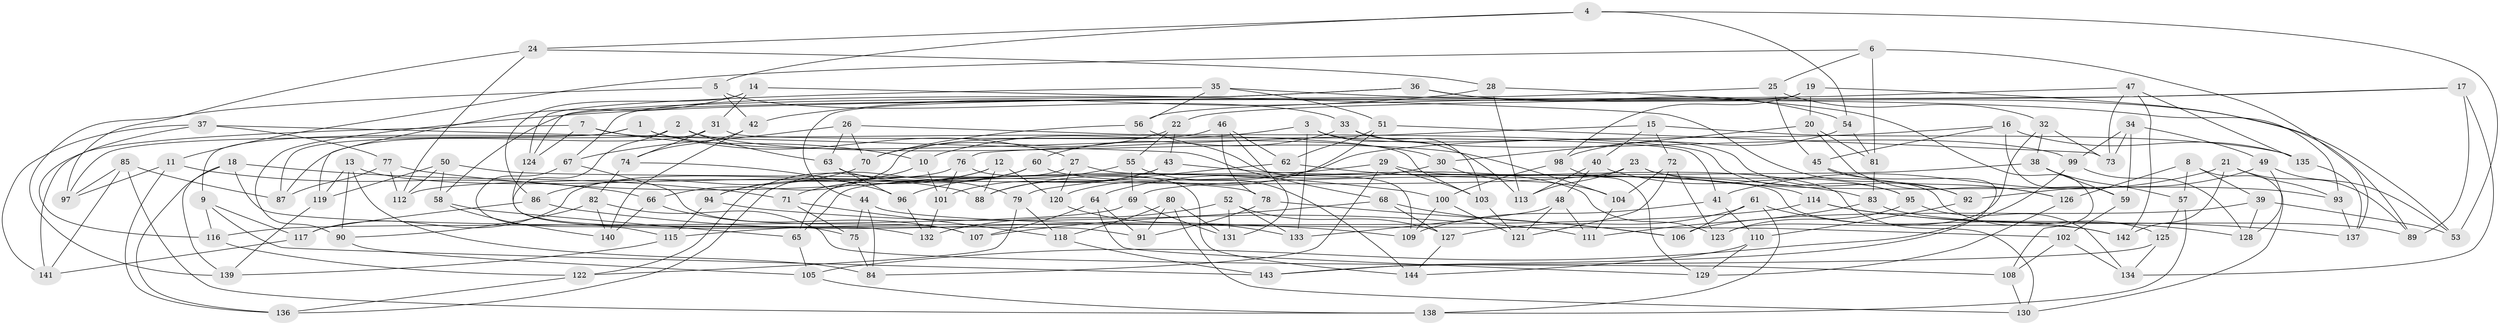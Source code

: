 // coarse degree distribution, {6: 0.26744186046511625, 10: 0.046511627906976744, 7: 0.011627906976744186, 8: 0.08139534883720931, 4: 0.5581395348837209, 9: 0.023255813953488372, 3: 0.011627906976744186}
// Generated by graph-tools (version 1.1) at 2025/20/03/04/25 18:20:42]
// undirected, 144 vertices, 288 edges
graph export_dot {
graph [start="1"]
  node [color=gray90,style=filled];
  1;
  2;
  3;
  4;
  5;
  6;
  7;
  8;
  9;
  10;
  11;
  12;
  13;
  14;
  15;
  16;
  17;
  18;
  19;
  20;
  21;
  22;
  23;
  24;
  25;
  26;
  27;
  28;
  29;
  30;
  31;
  32;
  33;
  34;
  35;
  36;
  37;
  38;
  39;
  40;
  41;
  42;
  43;
  44;
  45;
  46;
  47;
  48;
  49;
  50;
  51;
  52;
  53;
  54;
  55;
  56;
  57;
  58;
  59;
  60;
  61;
  62;
  63;
  64;
  65;
  66;
  67;
  68;
  69;
  70;
  71;
  72;
  73;
  74;
  75;
  76;
  77;
  78;
  79;
  80;
  81;
  82;
  83;
  84;
  85;
  86;
  87;
  88;
  89;
  90;
  91;
  92;
  93;
  94;
  95;
  96;
  97;
  98;
  99;
  100;
  101;
  102;
  103;
  104;
  105;
  106;
  107;
  108;
  109;
  110;
  111;
  112;
  113;
  114;
  115;
  116;
  117;
  118;
  119;
  120;
  121;
  122;
  123;
  124;
  125;
  126;
  127;
  128;
  129;
  130;
  131;
  132;
  133;
  134;
  135;
  136;
  137;
  138;
  139;
  140;
  141;
  142;
  143;
  144;
  1 -- 9;
  1 -- 97;
  1 -- 30;
  1 -- 27;
  2 -- 104;
  2 -- 63;
  2 -- 87;
  2 -- 75;
  3 -- 133;
  3 -- 92;
  3 -- 113;
  3 -- 10;
  4 -- 5;
  4 -- 24;
  4 -- 54;
  4 -- 53;
  5 -- 42;
  5 -- 33;
  5 -- 139;
  6 -- 25;
  6 -- 81;
  6 -- 137;
  6 -- 11;
  7 -- 124;
  7 -- 141;
  7 -- 10;
  7 -- 103;
  8 -- 57;
  8 -- 39;
  8 -- 126;
  8 -- 130;
  9 -- 117;
  9 -- 143;
  9 -- 116;
  10 -- 101;
  10 -- 94;
  11 -- 136;
  11 -- 97;
  11 -- 66;
  12 -- 88;
  12 -- 122;
  12 -- 94;
  12 -- 120;
  13 -- 119;
  13 -- 84;
  13 -- 90;
  13 -- 88;
  14 -- 86;
  14 -- 92;
  14 -- 31;
  14 -- 119;
  15 -- 76;
  15 -- 40;
  15 -- 72;
  15 -- 135;
  16 -- 45;
  16 -- 88;
  16 -- 59;
  16 -- 135;
  17 -- 134;
  17 -- 22;
  17 -- 89;
  17 -- 90;
  18 -- 71;
  18 -- 139;
  18 -- 91;
  18 -- 136;
  19 -- 20;
  19 -- 89;
  19 -- 44;
  19 -- 98;
  20 -- 126;
  20 -- 30;
  20 -- 81;
  21 -- 89;
  21 -- 93;
  21 -- 41;
  21 -- 142;
  22 -- 43;
  22 -- 70;
  22 -- 55;
  23 -- 113;
  23 -- 125;
  23 -- 93;
  23 -- 112;
  24 -- 97;
  24 -- 28;
  24 -- 112;
  25 -- 32;
  25 -- 45;
  25 -- 58;
  26 -- 67;
  26 -- 95;
  26 -- 70;
  26 -- 63;
  27 -- 65;
  27 -- 120;
  27 -- 142;
  28 -- 42;
  28 -- 113;
  28 -- 108;
  29 -- 130;
  29 -- 65;
  29 -- 84;
  29 -- 103;
  30 -- 64;
  30 -- 104;
  31 -- 87;
  31 -- 41;
  31 -- 74;
  32 -- 73;
  32 -- 123;
  32 -- 38;
  33 -- 99;
  33 -- 103;
  33 -- 60;
  34 -- 73;
  34 -- 49;
  34 -- 99;
  34 -- 59;
  35 -- 93;
  35 -- 124;
  35 -- 51;
  35 -- 56;
  36 -- 54;
  36 -- 67;
  36 -- 53;
  36 -- 124;
  37 -- 141;
  37 -- 116;
  37 -- 68;
  37 -- 77;
  38 -- 69;
  38 -- 57;
  38 -- 59;
  39 -- 106;
  39 -- 128;
  39 -- 53;
  40 -- 95;
  40 -- 48;
  40 -- 113;
  41 -- 109;
  41 -- 110;
  42 -- 140;
  42 -- 74;
  43 -- 114;
  43 -- 88;
  43 -- 101;
  44 -- 75;
  44 -- 84;
  44 -- 102;
  45 -- 126;
  45 -- 143;
  46 -- 78;
  46 -- 131;
  46 -- 66;
  46 -- 62;
  47 -- 142;
  47 -- 135;
  47 -- 73;
  47 -- 56;
  48 -- 133;
  48 -- 121;
  48 -- 111;
  49 -- 92;
  49 -- 128;
  49 -- 53;
  50 -- 119;
  50 -- 78;
  50 -- 112;
  50 -- 58;
  51 -- 73;
  51 -- 62;
  51 -- 120;
  52 -- 131;
  52 -- 133;
  52 -- 127;
  52 -- 132;
  54 -- 81;
  54 -- 98;
  55 -- 69;
  55 -- 144;
  55 -- 96;
  56 -- 70;
  56 -- 109;
  57 -- 125;
  57 -- 138;
  58 -- 65;
  58 -- 140;
  59 -- 102;
  60 -- 71;
  60 -- 136;
  60 -- 123;
  61 -- 106;
  61 -- 142;
  61 -- 127;
  61 -- 138;
  62 -- 79;
  62 -- 83;
  63 -- 96;
  63 -- 79;
  64 -- 91;
  64 -- 129;
  64 -- 107;
  65 -- 105;
  66 -- 107;
  66 -- 140;
  67 -- 115;
  67 -- 107;
  68 -- 127;
  68 -- 107;
  68 -- 106;
  69 -- 131;
  69 -- 116;
  70 -- 86;
  71 -- 75;
  71 -- 118;
  72 -- 121;
  72 -- 123;
  72 -- 104;
  74 -- 96;
  74 -- 82;
  75 -- 84;
  76 -- 101;
  76 -- 117;
  76 -- 144;
  77 -- 100;
  77 -- 87;
  77 -- 112;
  78 -- 91;
  78 -- 106;
  79 -- 118;
  79 -- 122;
  80 -- 91;
  80 -- 118;
  80 -- 131;
  80 -- 130;
  81 -- 83;
  82 -- 90;
  82 -- 108;
  82 -- 140;
  83 -- 111;
  83 -- 89;
  85 -- 87;
  85 -- 138;
  85 -- 141;
  85 -- 97;
  86 -- 109;
  86 -- 117;
  90 -- 105;
  92 -- 110;
  93 -- 137;
  94 -- 111;
  94 -- 115;
  95 -- 134;
  95 -- 123;
  96 -- 132;
  98 -- 100;
  98 -- 129;
  99 -- 128;
  99 -- 105;
  100 -- 121;
  100 -- 109;
  101 -- 132;
  102 -- 108;
  102 -- 134;
  103 -- 121;
  104 -- 111;
  105 -- 138;
  108 -- 130;
  110 -- 129;
  110 -- 144;
  114 -- 128;
  114 -- 137;
  114 -- 115;
  115 -- 139;
  116 -- 122;
  117 -- 141;
  118 -- 143;
  119 -- 139;
  120 -- 133;
  122 -- 136;
  124 -- 132;
  125 -- 143;
  125 -- 134;
  126 -- 129;
  127 -- 144;
  135 -- 137;
}
